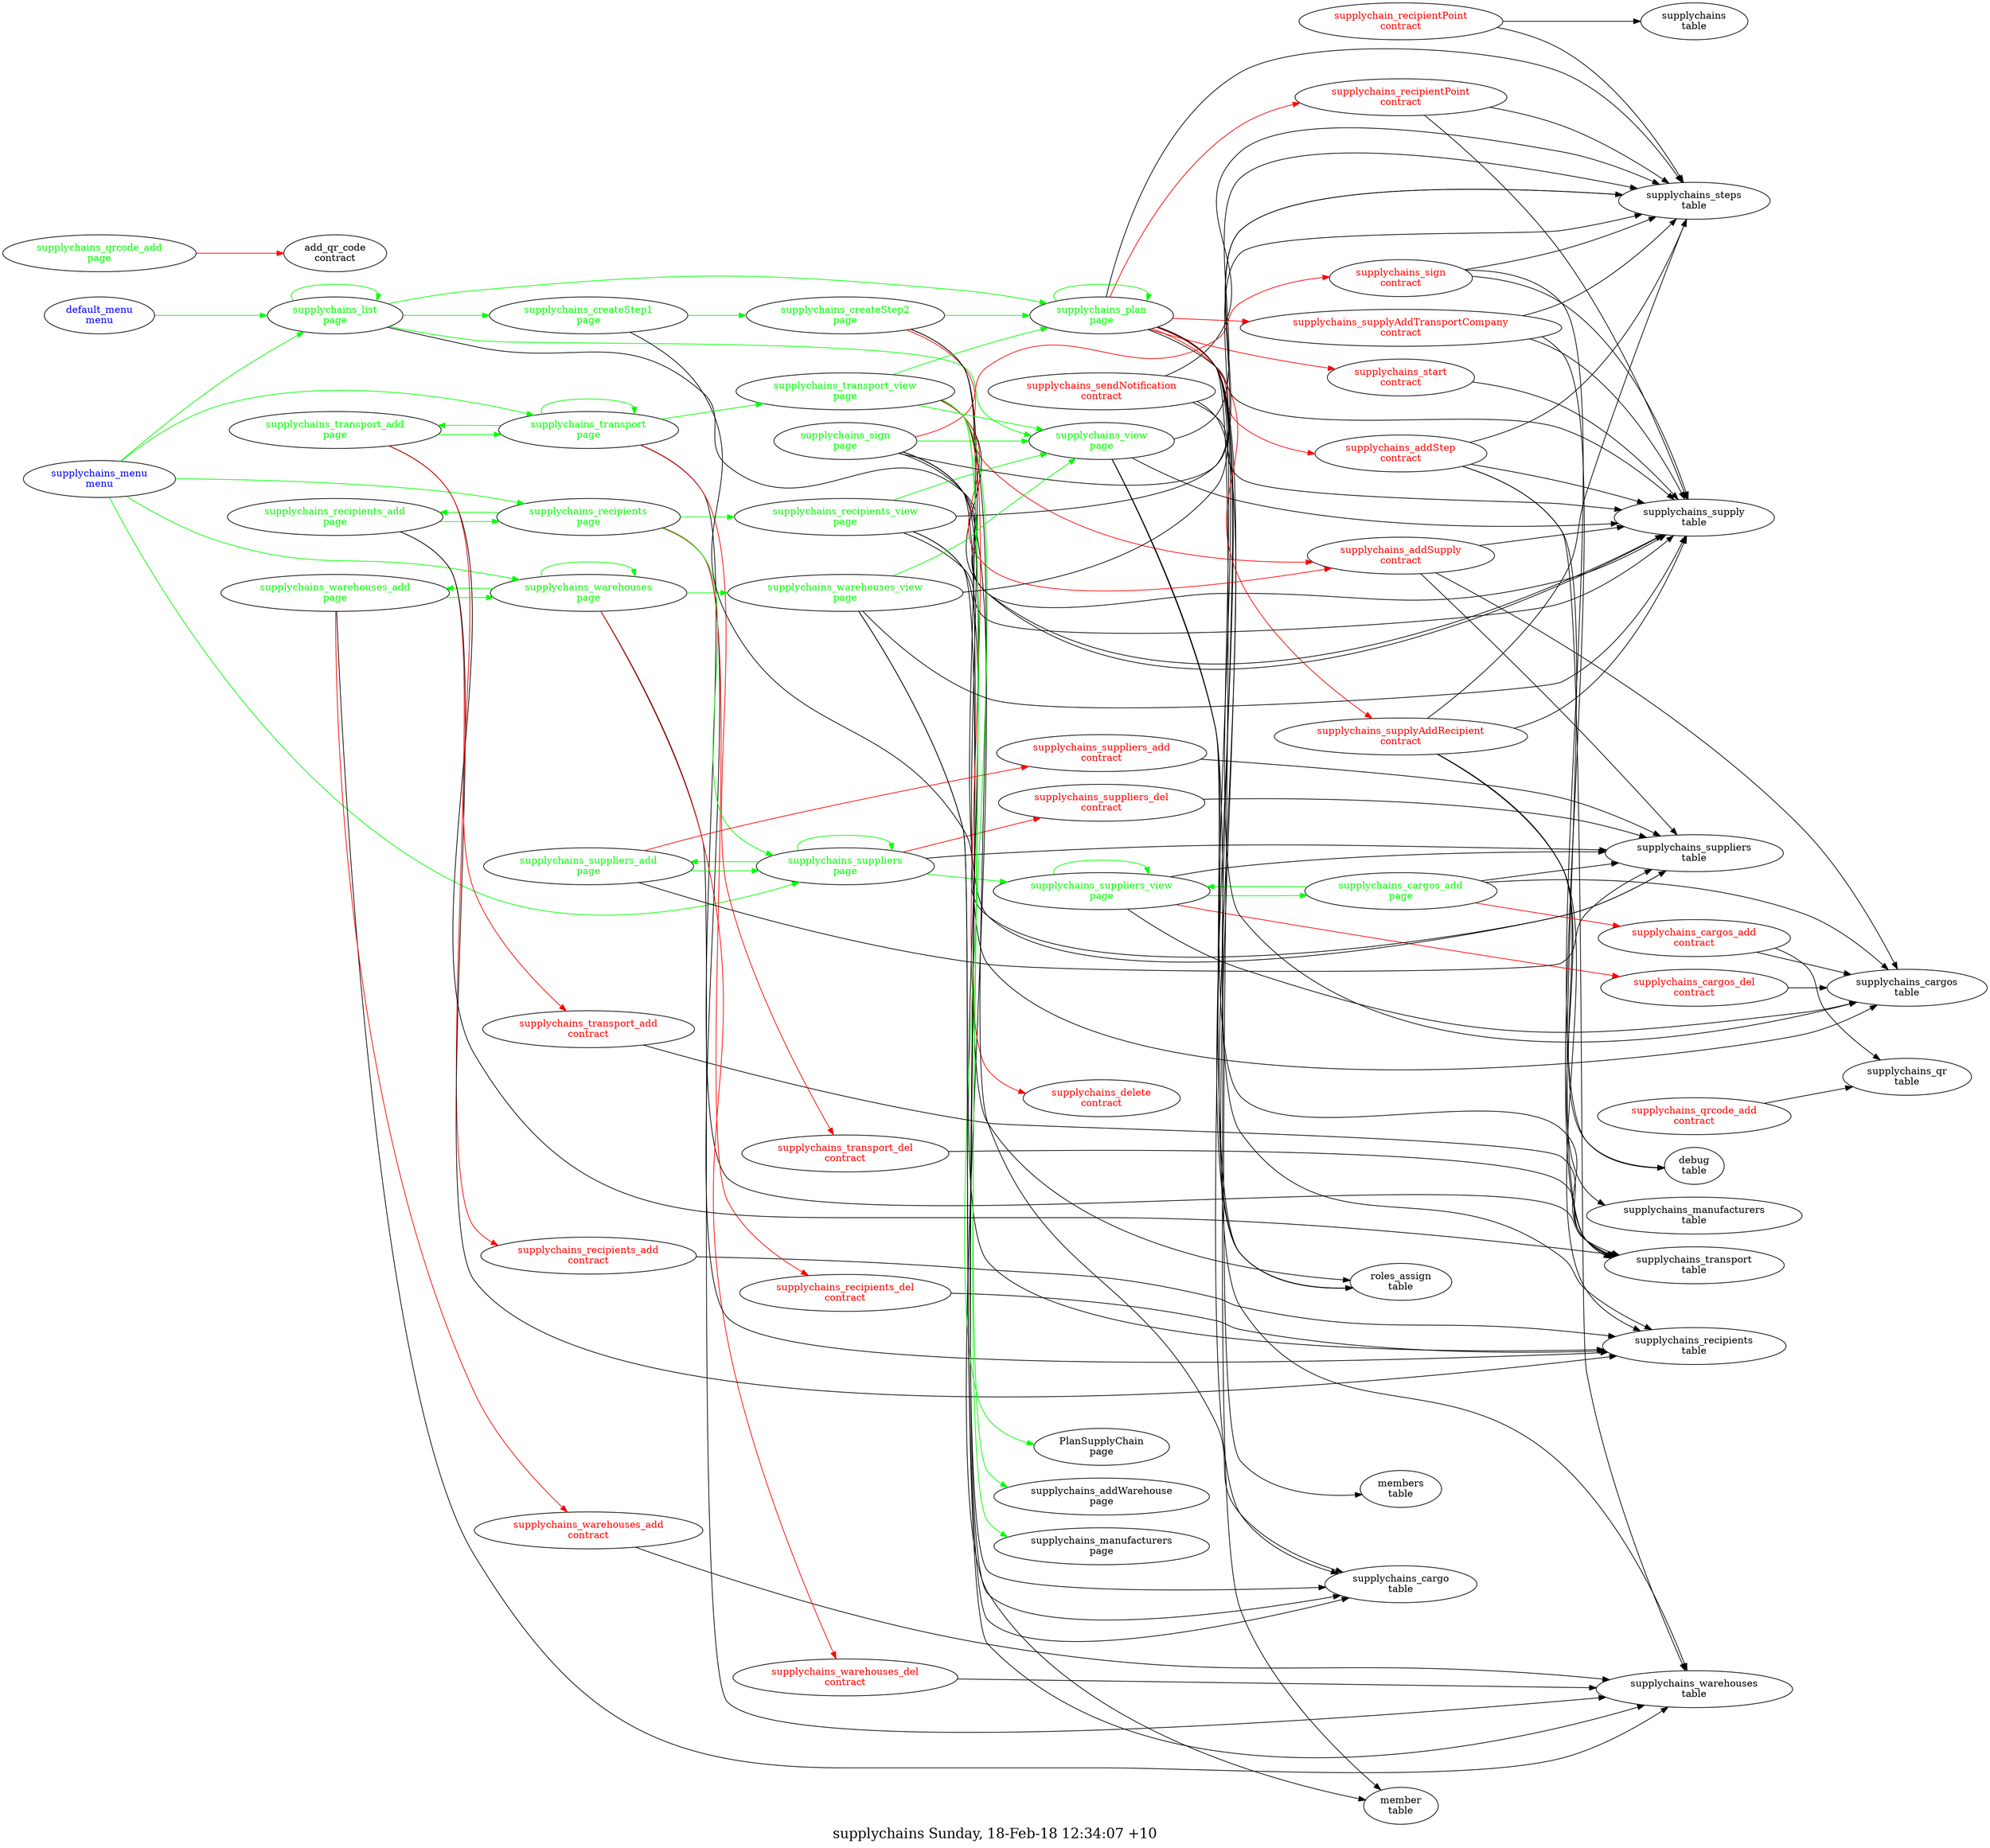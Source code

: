 digraph G {
fontsize="20.0";
label="supplychains Sunday, 18-Feb-18 12:34:07 +10";
rankdir=LR;
"supplychain_recipientPoint\ncontract" -> "supplychains\ntable"
"supplychain_recipientPoint\ncontract" -> "supplychains_steps\ntable"
"supplychain_recipientPoint\ncontract" [fontcolor=red, group=contracts];
"supplychains_addStep\ncontract" -> "supplychains_supply\ntable"
"supplychains_addStep\ncontract" -> "supplychains_steps\ntable"
"supplychains_addStep\ncontract" -> "supplychains_transport\ntable"
"supplychains_addStep\ncontract" -> "supplychains_warehouses\ntable"
"supplychains_addStep\ncontract" [fontcolor=red, group=contracts];
"supplychains_addSupply\ncontract" -> "supplychains_suppliers\ntable"
"supplychains_addSupply\ncontract" -> "supplychains_cargos\ntable"
"supplychains_addSupply\ncontract" -> "supplychains_supply\ntable"
"supplychains_addSupply\ncontract" [fontcolor=red, group=contracts];
"supplychains_cargos_add\ncontract" -> "supplychains_qr\ntable"
"supplychains_cargos_add\ncontract" -> "supplychains_cargos\ntable"
"supplychains_cargos_add\ncontract" [fontcolor=red, group=contracts];
"supplychains_cargos_del\ncontract" -> "supplychains_cargos\ntable"
"supplychains_cargos_del\ncontract" [fontcolor=red, group=contracts];
"supplychains_delete\ncontract" [fontcolor=red, group=contracts];
"supplychains_qrcode_add\ncontract" -> "supplychains_qr\ntable"
"supplychains_qrcode_add\ncontract" [fontcolor=red, group=contracts];
"supplychains_recipientPoint\ncontract" -> "supplychains_supply\ntable"
"supplychains_recipientPoint\ncontract" -> "supplychains_steps\ntable"
"supplychains_recipientPoint\ncontract" [fontcolor=red, group=contracts];
"supplychains_recipients_add\ncontract" -> "supplychains_recipients\ntable"
"supplychains_recipients_add\ncontract" [fontcolor=red, group=contracts];
"supplychains_recipients_del\ncontract" -> "supplychains_recipients\ntable"
"supplychains_recipients_del\ncontract" [fontcolor=red, group=contracts];
"supplychains_sendNotification\ncontract" -> "supplychains_supply\ntable"
"supplychains_sendNotification\ncontract" -> "supplychains_steps\ntable"
"supplychains_sendNotification\ncontract" -> "roles_assign\ntable"
"supplychains_sendNotification\ncontract" [fontcolor=red, group=contracts];
"supplychains_sign\ncontract" -> "supplychains_steps\ntable"
"supplychains_sign\ncontract" -> "supplychains_supply\ntable"
"supplychains_sign\ncontract" -> "debug\ntable"
"supplychains_sign\ncontract" [fontcolor=red, group=contracts];
"supplychains_start\ncontract" -> "supplychains_supply\ntable"
"supplychains_start\ncontract" [fontcolor=red, group=contracts];
"supplychains_suppliers_add\ncontract" -> "supplychains_suppliers\ntable"
"supplychains_suppliers_add\ncontract" [fontcolor=red, group=contracts];
"supplychains_suppliers_del\ncontract" -> "supplychains_suppliers\ntable"
"supplychains_suppliers_del\ncontract" [fontcolor=red, group=contracts];
"supplychains_supplyAddRecipient\ncontract" -> "supplychains_supply\ntable"
"supplychains_supplyAddRecipient\ncontract" -> "debug\ntable"
"supplychains_supplyAddRecipient\ncontract" -> "supplychains_recipients\ntable"
"supplychains_supplyAddRecipient\ncontract" -> "supplychains_manufacturers\ntable"
"supplychains_supplyAddRecipient\ncontract" -> "supplychains_steps\ntable"
"supplychains_supplyAddRecipient\ncontract" [fontcolor=red, group=contracts];
"supplychains_supplyAddTransportCompany\ncontract" -> "supplychains_supply\ntable"
"supplychains_supplyAddTransportCompany\ncontract" -> "supplychains_steps\ntable"
"supplychains_supplyAddTransportCompany\ncontract" -> "supplychains_transport\ntable"
"supplychains_supplyAddTransportCompany\ncontract" [fontcolor=red, group=contracts];
"supplychains_transport_add\ncontract" -> "supplychains_transport\ntable"
"supplychains_transport_add\ncontract" [fontcolor=red, group=contracts];
"supplychains_transport_del\ncontract" -> "supplychains_transport\ntable"
"supplychains_transport_del\ncontract" [fontcolor=red, group=contracts];
"supplychains_warehouses_add\ncontract" -> "supplychains_warehouses\ntable"
"supplychains_warehouses_add\ncontract" [fontcolor=red, group=contracts];
"supplychains_warehouses_del\ncontract" -> "supplychains_warehouses\ntable"
"supplychains_warehouses_del\ncontract" [fontcolor=red, group=contracts];
"default_menu\nmenu" -> "supplychains_list\npage"  [ color=green ]
"default_menu\nmenu" [fontcolor=blue, group=menus];
"supplychains_menu\nmenu" -> "supplychains_list\npage"  [ color=green ]
"supplychains_menu\nmenu" -> "supplychains_suppliers\npage"  [ color=green ]
"supplychains_menu\nmenu" -> "supplychains_transport\npage"  [ color=green ]
"supplychains_menu\nmenu" -> "supplychains_warehouses\npage"  [ color=green ]
"supplychains_menu\nmenu" -> "supplychains_recipients\npage"  [ color=green ]
"supplychains_menu\nmenu" [fontcolor=blue, group=menus];
"supplychains_cargos_add\npage" -> "supplychains_cargos_add\ncontract"  [ color=red ]
"supplychains_cargos_add\npage" -> "supplychains_suppliers\ntable"
"supplychains_cargos_add\npage" -> "supplychains_cargos\ntable"
"supplychains_cargos_add\npage" -> "supplychains_suppliers_view\npage"  [ color=green ]
"supplychains_cargos_add\npage" [fontcolor=green, group=pages];
"supplychains_createStep1\npage" -> "supplychains_suppliers\ntable"
"supplychains_createStep1\npage" -> "supplychains_createStep2\npage"  [ color=green ]
"supplychains_createStep1\npage" [fontcolor=green, group=pages];
"supplychains_createStep2\npage" -> "supplychains_addSupply\ncontract"  [ color=red ]
"supplychains_createStep2\npage" -> "supplychains_suppliers\ntable"
"supplychains_createStep2\npage" -> "supplychains_cargos\ntable"
"supplychains_createStep2\npage" -> "supplychains_plan\npage"  [ color=green ]
"supplychains_createStep2\npage" [fontcolor=green, group=pages];
"supplychains_list\npage" -> "supplychains_supply\ntable"
"supplychains_list\npage" -> "supplychains_plan\npage"  [ color=green ]
"supplychains_list\npage" -> "supplychains_view\npage"  [ color=green ]
"supplychains_list\npage" -> "supplychains_list\npage"  [ color=green ]
"supplychains_list\npage" -> "supplychains_createStep1\npage"  [ color=green ]
"supplychains_list\npage" [fontcolor=green, group=pages];
"supplychains_plan\npage" -> "supplychains_addStep\ncontract"  [ color=red ]
"supplychains_plan\npage" -> "supplychains_supplyAddRecipient\ncontract"  [ color=red ]
"supplychains_plan\npage" -> "supplychains_supplyAddTransportCompany\ncontract"  [ color=red ]
"supplychains_plan\npage" -> "supplychains_recipientPoint\ncontract"  [ color=red ]
"supplychains_plan\npage" -> "supplychains_start\ncontract"  [ color=red ]
"supplychains_plan\npage" -> "supplychains_supply\ntable"
"supplychains_plan\npage" -> "supplychains_cargos\ntable"
"supplychains_plan\npage" -> "supplychains_steps\ntable"
"supplychains_plan\npage" -> "roles_assign\ntable"
"supplychains_plan\npage" -> "members\ntable"
"supplychains_plan\npage" -> "supplychains_recipients\ntable"
"supplychains_plan\npage" -> "supplychains_transport\ntable"
"supplychains_plan\npage" -> "supplychains_warehouses\ntable"
"supplychains_plan\npage" -> "supplychains_plan\npage"  [ color=green ]
"supplychains_plan\npage" [fontcolor=green, group=pages];
"supplychains_qrcode_add\npage" -> "add_qr_code\ncontract"  [ color=red ]
"supplychains_qrcode_add\npage" [fontcolor=green, group=pages];
"supplychains_recipients\npage" -> "supplychains_recipients_del\ncontract"  [ color=red ]
"supplychains_recipients\npage" -> "supplychains_recipients\ntable"
"supplychains_recipients\npage" -> "supplychains_recipients_view\npage"  [ color=green ]
"supplychains_recipients\npage" -> "supplychains_recipients_add\npage"  [ color=green ]
"supplychains_recipients\npage" -> "supplychains_suppliers\npage"  [ color=green ]
"supplychains_recipients\npage" [fontcolor=green, group=pages];
"supplychains_recipients_add\npage" -> "supplychains_recipients_add\ncontract"  [ color=red ]
"supplychains_recipients_add\npage" -> "supplychains_recipients\ntable"
"supplychains_recipients_add\npage" -> "supplychains_recipients\npage"  [ color=green ]
"supplychains_recipients_add\npage" [fontcolor=green, group=pages];
"supplychains_recipients_view\npage" -> "supplychains_recipients\ntable"
"supplychains_recipients_view\npage" -> "supplychains_supply\ntable"
"supplychains_recipients_view\npage" -> "supplychains_steps\ntable"
"supplychains_recipients_view\npage" -> "supplychains_cargo\ntable"
"supplychains_recipients_view\npage" -> "supplychains_view\npage"  [ color=green ]
"supplychains_recipients_view\npage" [fontcolor=green, group=pages];
"supplychains_sign\npage" -> "supplychains_sign\ncontract"  [ color=red ]
"supplychains_sign\npage" -> "supplychains_supply\ntable"
"supplychains_sign\npage" -> "supplychains_cargo\ntable"
"supplychains_sign\npage" -> "supplychains_steps\ntable"
"supplychains_sign\npage" -> "roles_assign\ntable"
"supplychains_sign\npage" -> "member\ntable"
"supplychains_sign\npage" -> "supplychains_view\npage"  [ color=green ]
"supplychains_sign\npage" [fontcolor=green, group=pages];
"supplychains_suppliers\npage" -> "supplychains_suppliers_del\ncontract"  [ color=red ]
"supplychains_suppliers\npage" -> "supplychains_suppliers\ntable"
"supplychains_suppliers\npage" -> "supplychains_suppliers_view\npage"  [ color=green ]
"supplychains_suppliers\npage" -> "supplychains_suppliers_add\npage"  [ color=green ]
"supplychains_suppliers\npage" -> "supplychains_suppliers\npage"  [ color=green ]
"supplychains_suppliers\npage" [fontcolor=green, group=pages];
"supplychains_suppliers_add\npage" -> "supplychains_suppliers_add\ncontract"  [ color=red ]
"supplychains_suppliers_add\npage" -> "supplychains_suppliers\ntable"
"supplychains_suppliers_add\npage" -> "supplychains_suppliers\npage"  [ color=green ]
"supplychains_suppliers_add\npage" [fontcolor=green, group=pages];
"supplychains_suppliers_view\npage" -> "supplychains_cargos_del\ncontract"  [ color=red ]
"supplychains_suppliers_view\npage" -> "supplychains_suppliers\ntable"
"supplychains_suppliers_view\npage" -> "supplychains_cargos\ntable"
"supplychains_suppliers_view\npage" -> "supplychains_cargos_add\npage"  [ color=green ]
"supplychains_suppliers_view\npage" -> "supplychains_suppliers_view\npage"  [ color=green ]
"supplychains_suppliers_view\npage" [fontcolor=green, group=pages];
"supplychains_transport\npage" -> "supplychains_transport_del\ncontract"  [ color=red ]
"supplychains_transport\npage" -> "supplychains_transport\ntable"
"supplychains_transport\npage" -> "supplychains_transport_view\npage"  [ color=green ]
"supplychains_transport\npage" -> "supplychains_transport_add\npage"  [ color=green ]
"supplychains_transport\npage" -> "supplychains_transport\npage"  [ color=green ]
"supplychains_transport\npage" [fontcolor=green, group=pages];
"supplychains_transport_add\npage" -> "supplychains_transport_add\ncontract"  [ color=red ]
"supplychains_transport_add\npage" -> "supplychains_transport\ntable"
"supplychains_transport_add\npage" -> "supplychains_transport\npage"  [ color=green ]
"supplychains_transport_add\npage" [fontcolor=green, group=pages];
"supplychains_transport_view\npage" -> "supplychains_addSupply\ncontract"  [ color=red ]
"supplychains_transport_view\npage" -> "supplychains_delete\ncontract"  [ color=red ]
"supplychains_transport_view\npage" -> "supplychains_cargo\ntable"
"supplychains_transport_view\npage" -> "supplychains_supply\ntable"
"supplychains_transport_view\npage" -> "supplychains_view\npage"  [ color=green ]
"supplychains_transport_view\npage" -> "supplychains_plan\npage"  [ color=green ]
"supplychains_transport_view\npage" -> "PlanSupplyChain\npage"  [ color=green ]
"supplychains_transport_view\npage" -> "supplychains_addWarehouse\npage"  [ color=green ]
"supplychains_transport_view\npage" -> "supplychains_manufacturers\npage"  [ color=green ]
"supplychains_transport_view\npage" [fontcolor=green, group=pages];
"supplychains_view\npage" -> "supplychains_supply\ntable"
"supplychains_view\npage" -> "supplychains_cargo\ntable"
"supplychains_view\npage" -> "supplychains_steps\ntable"
"supplychains_view\npage" -> "roles_assign\ntable"
"supplychains_view\npage" -> "member\ntable"
"supplychains_view\npage" [fontcolor=green, group=pages];
"supplychains_warehouses\npage" -> "supplychains_warehouses_del\ncontract"  [ color=red ]
"supplychains_warehouses\npage" -> "supplychains_warehouses\ntable"
"supplychains_warehouses\npage" -> "supplychains_warehouses_view\npage"  [ color=green ]
"supplychains_warehouses\npage" -> "supplychains_warehouses_add\npage"  [ color=green ]
"supplychains_warehouses\npage" -> "supplychains_warehouses\npage"  [ color=green ]
"supplychains_warehouses\npage" [fontcolor=green, group=pages];
"supplychains_warehouses_add\npage" -> "supplychains_warehouses_add\ncontract"  [ color=red ]
"supplychains_warehouses_add\npage" -> "supplychains_warehouses\ntable"
"supplychains_warehouses_add\npage" -> "supplychains_warehouses\npage"  [ color=green ]
"supplychains_warehouses_add\npage" [fontcolor=green, group=pages];
"supplychains_warehouses_view\npage" -> "supplychains_warehouses\ntable"
"supplychains_warehouses_view\npage" -> "supplychains_supply\ntable"
"supplychains_warehouses_view\npage" -> "supplychains_steps\ntable"
"supplychains_warehouses_view\npage" -> "supplychains_cargo\ntable"
"supplychains_warehouses_view\npage" -> "supplychains_view\npage"  [ color=green ]
"supplychains_warehouses_view\npage" [fontcolor=green, group=pages];
}
